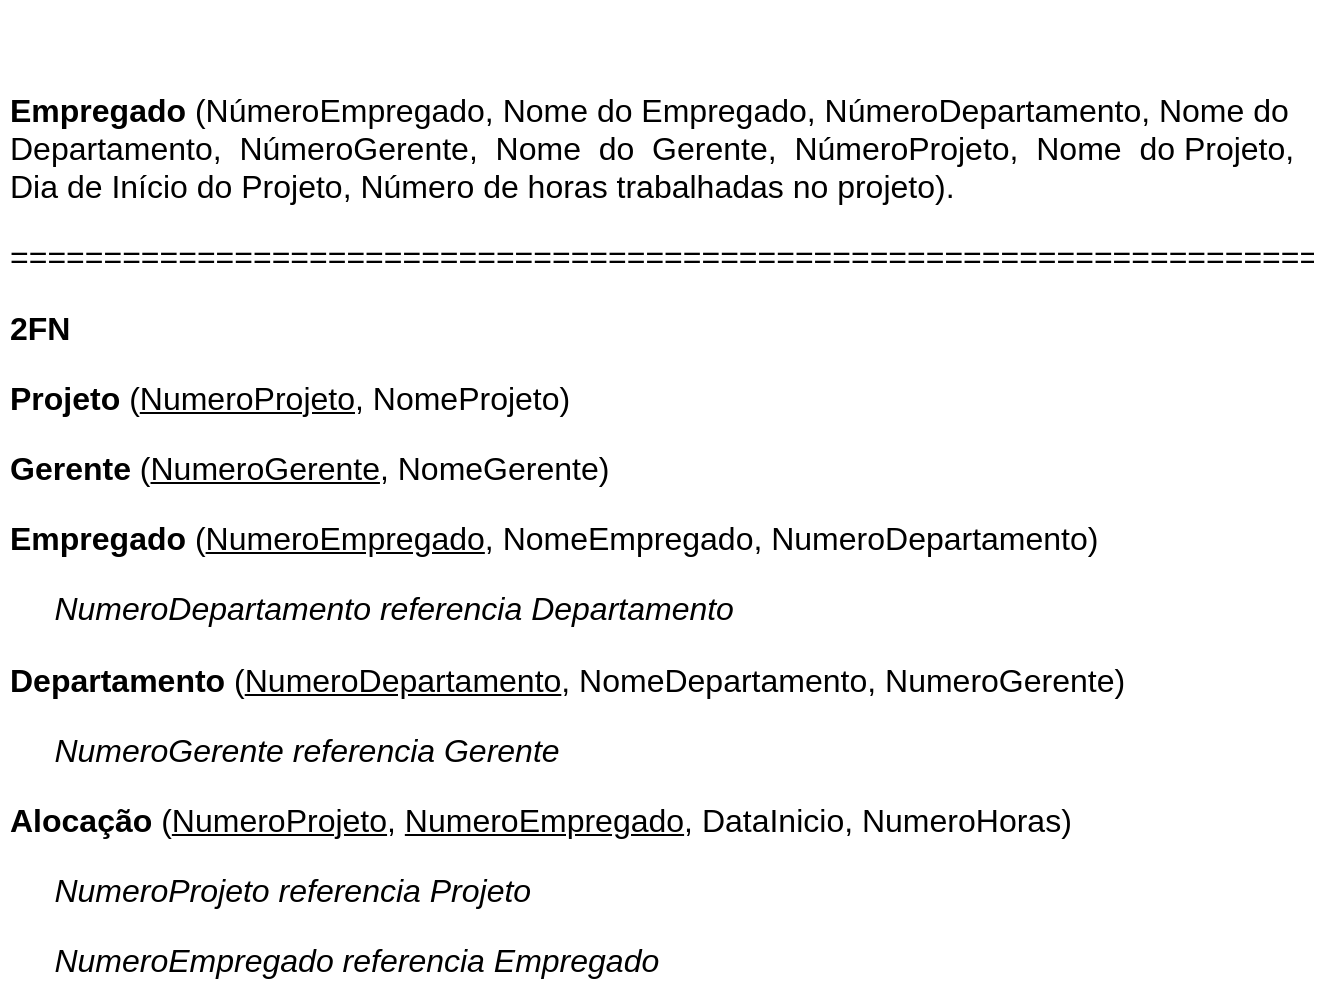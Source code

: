 <mxfile version="13.9.6" type="device"><diagram id="74rK8ltLLQdSzmkNwxwC" name="Page-1"><mxGraphModel dx="981" dy="526" grid="1" gridSize="10" guides="1" tooltips="1" connect="1" arrows="1" fold="1" page="1" pageScale="1" pageWidth="827" pageHeight="1169" math="0" shadow="0"><root><mxCell id="0"/><mxCell id="1" parent="0"/><mxCell id="M6VrLZQ99L9OthtkHHrc-1" value="&lt;h1 style=&quot;font-size: 16px&quot;&gt;&lt;br&gt;&lt;/h1&gt;&lt;p&gt;&lt;b&gt;Empregado &lt;/b&gt;(NúmeroEmpregado, Nome do Empregado, NúmeroDepartamento, Nome do&amp;nbsp; Departamento,&amp;nbsp; NúmeroGerente,&amp;nbsp; Nome&amp;nbsp; do&amp;nbsp; Gerente,&amp;nbsp; NúmeroProjeto,&amp;nbsp; Nome&amp;nbsp; do Projeto, Dia de Início do Projeto, Número de horas trabalhadas no projeto).&lt;/p&gt;&lt;p&gt;======================================================================&lt;/p&gt;&lt;p&gt;&lt;b&gt;2FN&lt;/b&gt;&lt;br&gt;&lt;/p&gt;&lt;p&gt;&lt;b&gt;Projeto &lt;/b&gt;(&lt;u&gt;NumeroProjeto&lt;/u&gt;, NomeProjeto)&lt;/p&gt;&lt;p&gt;&lt;b&gt;Gerente &lt;/b&gt;(&lt;u&gt;NumeroGerente&lt;/u&gt;, NomeGerente)&lt;/p&gt;&lt;p&gt;&lt;b&gt;Empregado &lt;/b&gt;(&lt;u&gt;NumeroEmpregado&lt;/u&gt;, NomeEmpregado, NumeroDepartamento)&lt;/p&gt;&lt;p&gt;&lt;i&gt;&amp;nbsp; &amp;nbsp; &amp;nbsp;NumeroDepartamento referencia Departamento&lt;/i&gt;&lt;/p&gt;&lt;p&gt;&lt;b&gt;Departamento &lt;/b&gt;(&lt;u&gt;NumeroDepartamento&lt;/u&gt;, NomeDepartamento, NumeroGerente)&lt;/p&gt;&lt;p&gt;&lt;i&gt;&amp;nbsp; &amp;nbsp; &amp;nbsp;NumeroGerente referencia Gerente&lt;/i&gt;&lt;/p&gt;&lt;p&gt;&lt;b&gt;Alocação &lt;/b&gt;(&lt;u&gt;NumeroProjeto&lt;/u&gt;, &lt;u&gt;NumeroEmpregado&lt;/u&gt;, DataInicio, NumeroHoras)&lt;/p&gt;&lt;p&gt;&lt;i&gt;&amp;nbsp; &amp;nbsp; &amp;nbsp;NumeroProjeto referencia Projeto&lt;/i&gt;&lt;/p&gt;&lt;p&gt;&lt;i&gt;&amp;nbsp; &amp;nbsp; &amp;nbsp;NumeroEmpregado referencia Empregado&lt;/i&gt;&lt;/p&gt;&lt;p&gt;&lt;br&gt;&lt;/p&gt;&lt;p&gt;======================================================================&lt;/p&gt;&lt;p&gt;&lt;b&gt;3FN&lt;/b&gt;&lt;/p&gt;&lt;p&gt;&lt;br&gt;&lt;/p&gt;&lt;div&gt;&lt;br&gt;&lt;/div&gt;" style="text;html=1;strokeColor=none;fillColor=none;spacing=5;spacingTop=-20;whiteSpace=wrap;overflow=hidden;rounded=0;fontSize=16;" vertex="1" parent="1"><mxGeometry x="40" y="40" width="660" height="490" as="geometry"/></mxCell></root></mxGraphModel></diagram></mxfile>